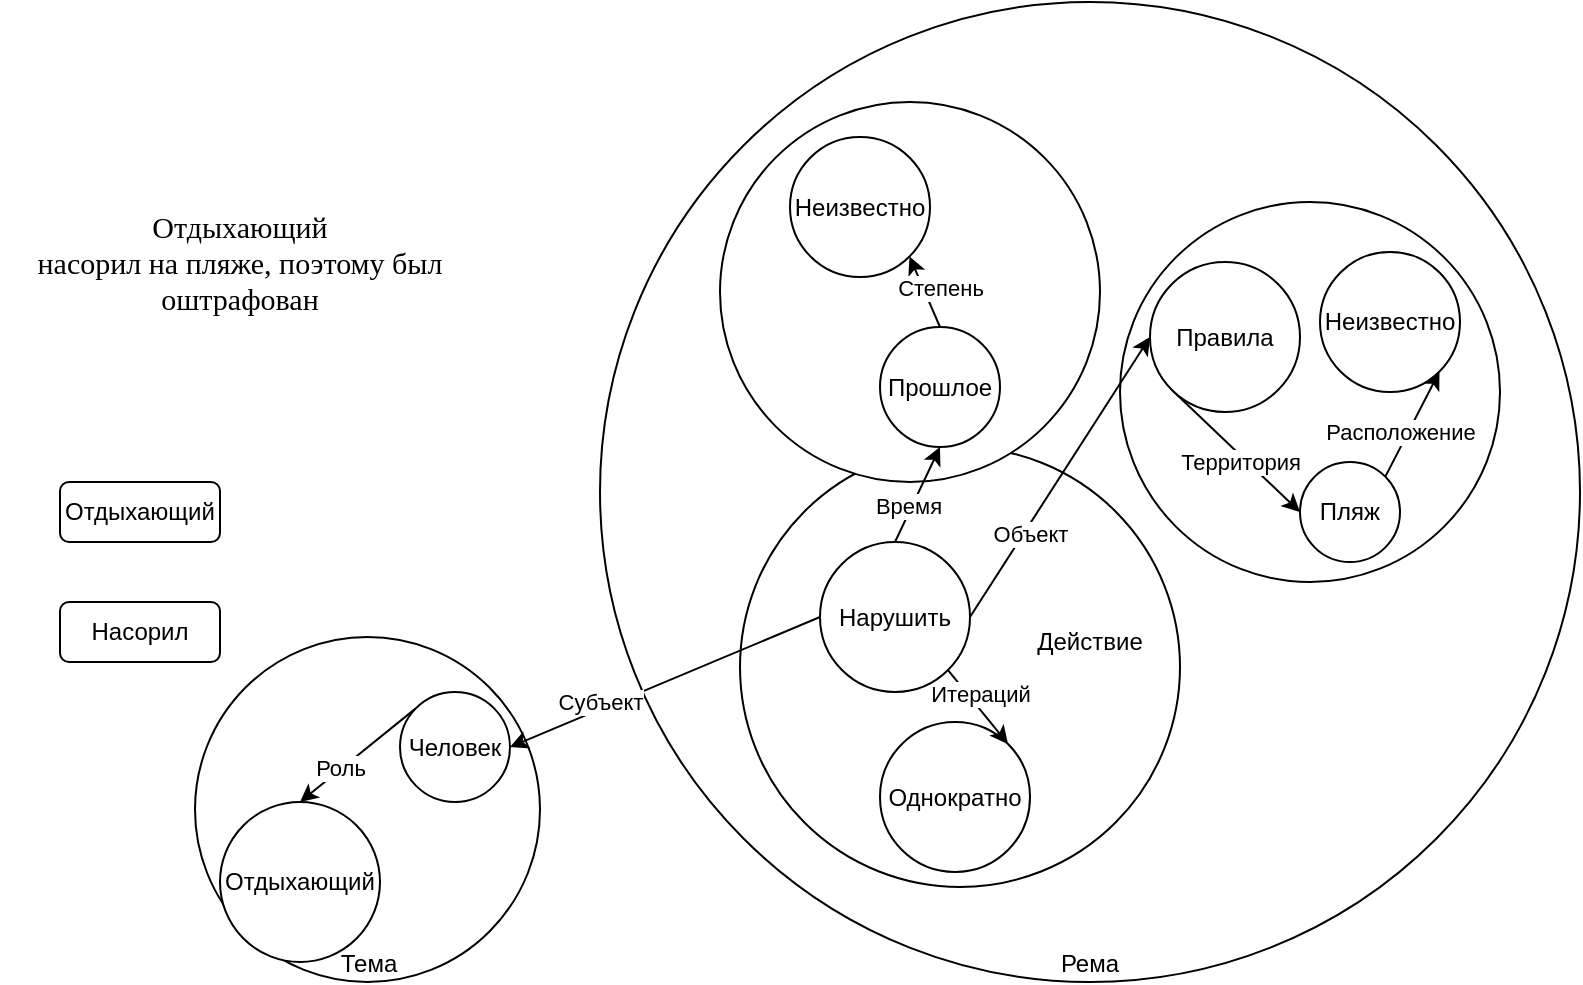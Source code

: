 <mxfile version="13.1.5" type="github">
  <diagram id="GbTZ_QaD-Nzlnn6_boQo" name="Page-1">
    <mxGraphModel dx="782" dy="1264" grid="1" gridSize="10" guides="1" tooltips="1" connect="1" arrows="1" fold="1" page="1" pageScale="1" pageWidth="1169" pageHeight="827" math="0" shadow="0">
      <root>
        <mxCell id="0" />
        <mxCell id="1" parent="0" />
        <mxCell id="WhjTUCaELtUEvIj31jTc-45" value="Рема" style="ellipse;whiteSpace=wrap;html=1;aspect=fixed;verticalAlign=bottom;" vertex="1" parent="1">
          <mxGeometry x="310" y="-120" width="490" height="490" as="geometry" />
        </mxCell>
        <mxCell id="WhjTUCaELtUEvIj31jTc-44" value="" style="ellipse;whiteSpace=wrap;html=1;aspect=fixed;" vertex="1" parent="1">
          <mxGeometry x="380" y="102.5" width="220" height="220" as="geometry" />
        </mxCell>
        <mxCell id="WhjTUCaELtUEvIj31jTc-43" value="" style="ellipse;whiteSpace=wrap;html=1;aspect=fixed;" vertex="1" parent="1">
          <mxGeometry x="570" y="-20" width="190" height="190" as="geometry" />
        </mxCell>
        <mxCell id="WhjTUCaELtUEvIj31jTc-40" value="" style="ellipse;whiteSpace=wrap;html=1;aspect=fixed;" vertex="1" parent="1">
          <mxGeometry x="370" y="-70" width="190" height="190" as="geometry" />
        </mxCell>
        <mxCell id="WhjTUCaELtUEvIj31jTc-39" value="Тема" style="ellipse;whiteSpace=wrap;html=1;aspect=fixed;verticalAlign=bottom;" vertex="1" parent="1">
          <mxGeometry x="107.5" y="197.5" width="172.5" height="172.5" as="geometry" />
        </mxCell>
        <mxCell id="WhjTUCaELtUEvIj31jTc-1" value="&lt;span style=&quot;font-family: &amp;#34;calibri&amp;#34;&quot;&gt;&lt;font style=&quot;font-size: 15px&quot;&gt;Отдыхающий&lt;br/&gt;насорил на пляже, поэтому был оштрафован&lt;/font&gt;&lt;/span&gt;" style="text;html=1;strokeColor=none;fillColor=none;align=center;verticalAlign=middle;whiteSpace=wrap;rounded=0;" vertex="1" parent="1">
          <mxGeometry x="10" y="-30" width="240" height="80" as="geometry" />
        </mxCell>
        <mxCell id="WhjTUCaELtUEvIj31jTc-2" value="Отдыхающий" style="rounded=1;whiteSpace=wrap;html=1;" vertex="1" parent="1">
          <mxGeometry x="40" y="120" width="80" height="30" as="geometry" />
        </mxCell>
        <mxCell id="WhjTUCaELtUEvIj31jTc-49" style="edgeStyle=none;rounded=0;orthogonalLoop=1;jettySize=auto;html=1;exitX=0;exitY=0;exitDx=0;exitDy=0;entryX=0.5;entryY=0;entryDx=0;entryDy=0;" edge="1" parent="1" source="WhjTUCaELtUEvIj31jTc-5" target="WhjTUCaELtUEvIj31jTc-48">
          <mxGeometry relative="1" as="geometry" />
        </mxCell>
        <mxCell id="WhjTUCaELtUEvIj31jTc-50" value="Роль" style="edgeLabel;html=1;align=center;verticalAlign=middle;resizable=0;points=[];" vertex="1" connectable="0" parent="WhjTUCaELtUEvIj31jTc-49">
          <mxGeometry x="0.317" y="-1" relative="1" as="geometry">
            <mxPoint as="offset" />
          </mxGeometry>
        </mxCell>
        <mxCell id="WhjTUCaELtUEvIj31jTc-5" value="Человек" style="ellipse;whiteSpace=wrap;html=1;aspect=fixed;" vertex="1" parent="1">
          <mxGeometry x="210" y="225" width="55" height="55" as="geometry" />
        </mxCell>
        <mxCell id="WhjTUCaELtUEvIj31jTc-7" value="Насорил" style="rounded=1;whiteSpace=wrap;html=1;" vertex="1" parent="1">
          <mxGeometry x="40" y="180" width="80" height="30" as="geometry" />
        </mxCell>
        <mxCell id="WhjTUCaELtUEvIj31jTc-9" value="Однократно" style="ellipse;whiteSpace=wrap;html=1;aspect=fixed;" vertex="1" parent="1">
          <mxGeometry x="450" y="240" width="75" height="75" as="geometry" />
        </mxCell>
        <mxCell id="WhjTUCaELtUEvIj31jTc-15" style="edgeStyle=none;rounded=0;orthogonalLoop=1;jettySize=auto;html=1;exitX=1;exitY=0.5;exitDx=0;exitDy=0;entryX=0;entryY=0.5;entryDx=0;entryDy=0;" edge="1" parent="1" source="WhjTUCaELtUEvIj31jTc-12" target="WhjTUCaELtUEvIj31jTc-14">
          <mxGeometry relative="1" as="geometry" />
        </mxCell>
        <mxCell id="WhjTUCaELtUEvIj31jTc-16" value="Объект" style="edgeLabel;html=1;align=center;verticalAlign=middle;resizable=0;points=[];" vertex="1" connectable="0" parent="WhjTUCaELtUEvIj31jTc-15">
          <mxGeometry x="-0.466" y="3" relative="1" as="geometry">
            <mxPoint x="8.14" y="-2.68" as="offset" />
          </mxGeometry>
        </mxCell>
        <mxCell id="WhjTUCaELtUEvIj31jTc-17" style="edgeStyle=none;rounded=0;orthogonalLoop=1;jettySize=auto;html=1;exitX=0;exitY=0.5;exitDx=0;exitDy=0;entryX=1;entryY=0.5;entryDx=0;entryDy=0;" edge="1" parent="1" source="WhjTUCaELtUEvIj31jTc-12" target="WhjTUCaELtUEvIj31jTc-5">
          <mxGeometry relative="1" as="geometry">
            <mxPoint x="190" y="240" as="targetPoint" />
          </mxGeometry>
        </mxCell>
        <mxCell id="WhjTUCaELtUEvIj31jTc-18" value="Субъект" style="edgeLabel;html=1;align=center;verticalAlign=middle;resizable=0;points=[];" vertex="1" connectable="0" parent="WhjTUCaELtUEvIj31jTc-17">
          <mxGeometry x="-0.247" y="3" relative="1" as="geometry">
            <mxPoint x="-53.06" y="15.37" as="offset" />
          </mxGeometry>
        </mxCell>
        <mxCell id="WhjTUCaELtUEvIj31jTc-25" style="edgeStyle=none;rounded=0;orthogonalLoop=1;jettySize=auto;html=1;exitX=1;exitY=1;exitDx=0;exitDy=0;entryX=1;entryY=0;entryDx=0;entryDy=0;" edge="1" parent="1" source="WhjTUCaELtUEvIj31jTc-12" target="WhjTUCaELtUEvIj31jTc-9">
          <mxGeometry relative="1" as="geometry" />
        </mxCell>
        <mxCell id="WhjTUCaELtUEvIj31jTc-26" value="Итераций" style="edgeLabel;html=1;align=center;verticalAlign=middle;resizable=0;points=[];" vertex="1" connectable="0" parent="WhjTUCaELtUEvIj31jTc-25">
          <mxGeometry x="-0.476" y="3" relative="1" as="geometry">
            <mxPoint x="5.96" y="3.56" as="offset" />
          </mxGeometry>
        </mxCell>
        <mxCell id="WhjTUCaELtUEvIj31jTc-41" style="edgeStyle=none;rounded=0;orthogonalLoop=1;jettySize=auto;html=1;exitX=0.5;exitY=0;exitDx=0;exitDy=0;entryX=0.5;entryY=1;entryDx=0;entryDy=0;" edge="1" parent="1" source="WhjTUCaELtUEvIj31jTc-12" target="WhjTUCaELtUEvIj31jTc-28">
          <mxGeometry relative="1" as="geometry" />
        </mxCell>
        <mxCell id="WhjTUCaELtUEvIj31jTc-42" value="Время" style="edgeLabel;html=1;align=center;verticalAlign=middle;resizable=0;points=[];" vertex="1" connectable="0" parent="WhjTUCaELtUEvIj31jTc-41">
          <mxGeometry x="-0.527" relative="1" as="geometry">
            <mxPoint x="0.78" y="-6.63" as="offset" />
          </mxGeometry>
        </mxCell>
        <mxCell id="WhjTUCaELtUEvIj31jTc-12" value="Нарушить" style="ellipse;whiteSpace=wrap;html=1;aspect=fixed;" vertex="1" parent="1">
          <mxGeometry x="420" y="150" width="75" height="75" as="geometry" />
        </mxCell>
        <mxCell id="WhjTUCaELtUEvIj31jTc-23" style="edgeStyle=none;rounded=0;orthogonalLoop=1;jettySize=auto;html=1;exitX=0;exitY=1;exitDx=0;exitDy=0;entryX=0;entryY=0.5;entryDx=0;entryDy=0;" edge="1" parent="1" source="WhjTUCaELtUEvIj31jTc-14" target="WhjTUCaELtUEvIj31jTc-22">
          <mxGeometry relative="1" as="geometry" />
        </mxCell>
        <mxCell id="WhjTUCaELtUEvIj31jTc-24" value="Территория" style="edgeLabel;html=1;align=center;verticalAlign=middle;resizable=0;points=[];" vertex="1" connectable="0" parent="WhjTUCaELtUEvIj31jTc-23">
          <mxGeometry x="-0.502" y="3" relative="1" as="geometry">
            <mxPoint x="16.02" y="22.98" as="offset" />
          </mxGeometry>
        </mxCell>
        <mxCell id="WhjTUCaELtUEvIj31jTc-14" value="Правила" style="ellipse;whiteSpace=wrap;html=1;aspect=fixed;" vertex="1" parent="1">
          <mxGeometry x="585" y="10" width="75" height="75" as="geometry" />
        </mxCell>
        <mxCell id="WhjTUCaELtUEvIj31jTc-36" style="edgeStyle=none;rounded=0;orthogonalLoop=1;jettySize=auto;html=1;exitX=1;exitY=0;exitDx=0;exitDy=0;entryX=1;entryY=1;entryDx=0;entryDy=0;" edge="1" parent="1" source="WhjTUCaELtUEvIj31jTc-22" target="WhjTUCaELtUEvIj31jTc-35">
          <mxGeometry relative="1" as="geometry" />
        </mxCell>
        <mxCell id="WhjTUCaELtUEvIj31jTc-37" value="Расположение" style="edgeLabel;html=1;align=center;verticalAlign=middle;resizable=0;points=[];" vertex="1" connectable="0" parent="WhjTUCaELtUEvIj31jTc-36">
          <mxGeometry x="-0.486" relative="1" as="geometry">
            <mxPoint x="0.46" y="-8.92" as="offset" />
          </mxGeometry>
        </mxCell>
        <mxCell id="WhjTUCaELtUEvIj31jTc-22" value="Пляж" style="ellipse;whiteSpace=wrap;html=1;aspect=fixed;" vertex="1" parent="1">
          <mxGeometry x="660" y="110" width="50" height="50" as="geometry" />
        </mxCell>
        <mxCell id="WhjTUCaELtUEvIj31jTc-33" style="edgeStyle=none;rounded=0;orthogonalLoop=1;jettySize=auto;html=1;exitX=0.5;exitY=0;exitDx=0;exitDy=0;entryX=1;entryY=1;entryDx=0;entryDy=0;" edge="1" parent="1" source="WhjTUCaELtUEvIj31jTc-28" target="WhjTUCaELtUEvIj31jTc-32">
          <mxGeometry relative="1" as="geometry" />
        </mxCell>
        <mxCell id="WhjTUCaELtUEvIj31jTc-34" value="Степень" style="edgeLabel;html=1;align=center;verticalAlign=middle;resizable=0;points=[];" vertex="1" connectable="0" parent="WhjTUCaELtUEvIj31jTc-33">
          <mxGeometry x="0.496" y="-4" relative="1" as="geometry">
            <mxPoint x="7.84" y="8.2" as="offset" />
          </mxGeometry>
        </mxCell>
        <mxCell id="WhjTUCaELtUEvIj31jTc-28" value="Прошлое" style="ellipse;whiteSpace=wrap;html=1;aspect=fixed;" vertex="1" parent="1">
          <mxGeometry x="450" y="42.5" width="60" height="60" as="geometry" />
        </mxCell>
        <mxCell id="WhjTUCaELtUEvIj31jTc-32" value="Неизвестно" style="ellipse;whiteSpace=wrap;html=1;aspect=fixed;" vertex="1" parent="1">
          <mxGeometry x="405" y="-52.5" width="70" height="70" as="geometry" />
        </mxCell>
        <mxCell id="WhjTUCaELtUEvIj31jTc-35" value="Неизвестно" style="ellipse;whiteSpace=wrap;html=1;aspect=fixed;" vertex="1" parent="1">
          <mxGeometry x="670" y="5" width="70" height="70" as="geometry" />
        </mxCell>
        <mxCell id="WhjTUCaELtUEvIj31jTc-46" value="Действие" style="text;html=1;strokeColor=none;fillColor=none;align=center;verticalAlign=middle;whiteSpace=wrap;rounded=0;" vertex="1" parent="1">
          <mxGeometry x="535" y="190" width="40" height="20" as="geometry" />
        </mxCell>
        <mxCell id="WhjTUCaELtUEvIj31jTc-48" value="Отдыхающий" style="ellipse;whiteSpace=wrap;html=1;aspect=fixed;" vertex="1" parent="1">
          <mxGeometry x="120" y="280" width="80" height="80" as="geometry" />
        </mxCell>
      </root>
    </mxGraphModel>
  </diagram>
</mxfile>
